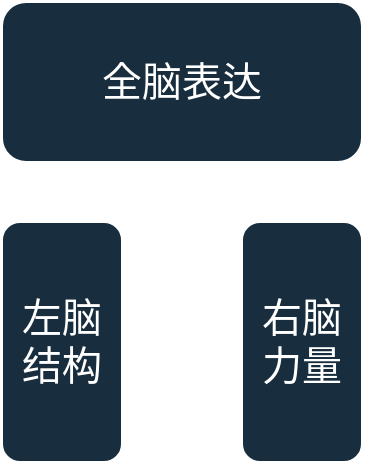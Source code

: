 <mxfile version="22.1.5" type="github">
  <diagram name="第 1 页" id="U-ER1BjtGlSrTKjthFOh">
    <mxGraphModel dx="1434" dy="758" grid="1" gridSize="10" guides="1" tooltips="1" connect="1" arrows="1" fold="1" page="1" pageScale="1" pageWidth="827" pageHeight="1169" math="0" shadow="0">
      <root>
        <mxCell id="0" />
        <mxCell id="1" parent="0" />
        <mxCell id="f3IB3oGcKHyutll_opaN-1" value="左脑结构" style="rounded=1;whiteSpace=wrap;html=1;hachureGap=4;fontFamily=Architects Daughter;fontSource=https%3A%2F%2Ffonts.googleapis.com%2Fcss%3Ffamily%3DArchitects%2BDaughter;fontSize=20;direction=south;fillColor=#182E3E;strokeColor=#FFFFFF;fontColor=#FFFFFF;labelBackgroundColor=none;" vertex="1" parent="1">
          <mxGeometry x="370" y="260" width="60" height="120" as="geometry" />
        </mxCell>
        <mxCell id="f3IB3oGcKHyutll_opaN-2" value="右脑力量" style="rounded=1;whiteSpace=wrap;html=1;hachureGap=4;fontFamily=Architects Daughter;fontSource=https%3A%2F%2Ffonts.googleapis.com%2Fcss%3Ffamily%3DArchitects%2BDaughter;fontSize=20;direction=south;fillColor=#182E3E;strokeColor=#FFFFFF;fontColor=#FFFFFF;labelBackgroundColor=none;" vertex="1" parent="1">
          <mxGeometry x="490" y="260" width="60" height="120" as="geometry" />
        </mxCell>
        <mxCell id="f3IB3oGcKHyutll_opaN-3" value="全脑表达" style="rounded=1;whiteSpace=wrap;html=1;hachureGap=4;fontFamily=Architects Daughter;fontSource=https%3A%2F%2Ffonts.googleapis.com%2Fcss%3Ffamily%3DArchitects%2BDaughter;fontSize=20;fillColor=#182E3E;strokeColor=#FFFFFF;fontColor=#FFFFFF;labelBackgroundColor=none;" vertex="1" parent="1">
          <mxGeometry x="370" y="150" width="180" height="80" as="geometry" />
        </mxCell>
      </root>
    </mxGraphModel>
  </diagram>
</mxfile>
